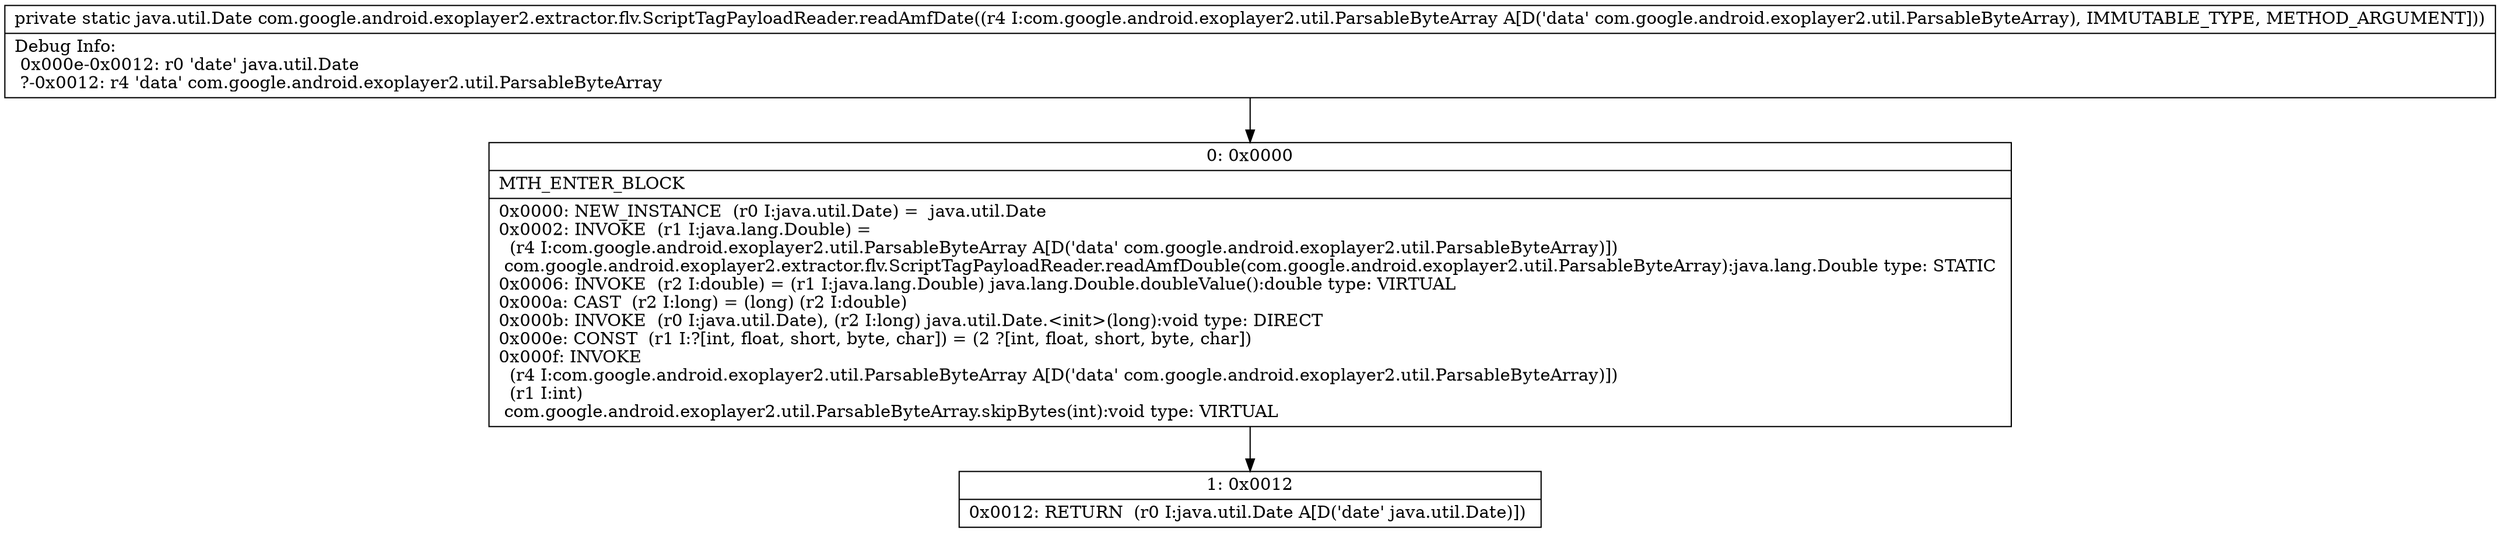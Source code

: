 digraph "CFG forcom.google.android.exoplayer2.extractor.flv.ScriptTagPayloadReader.readAmfDate(Lcom\/google\/android\/exoplayer2\/util\/ParsableByteArray;)Ljava\/util\/Date;" {
Node_0 [shape=record,label="{0\:\ 0x0000|MTH_ENTER_BLOCK\l|0x0000: NEW_INSTANCE  (r0 I:java.util.Date) =  java.util.Date \l0x0002: INVOKE  (r1 I:java.lang.Double) = \l  (r4 I:com.google.android.exoplayer2.util.ParsableByteArray A[D('data' com.google.android.exoplayer2.util.ParsableByteArray)])\l com.google.android.exoplayer2.extractor.flv.ScriptTagPayloadReader.readAmfDouble(com.google.android.exoplayer2.util.ParsableByteArray):java.lang.Double type: STATIC \l0x0006: INVOKE  (r2 I:double) = (r1 I:java.lang.Double) java.lang.Double.doubleValue():double type: VIRTUAL \l0x000a: CAST  (r2 I:long) = (long) (r2 I:double) \l0x000b: INVOKE  (r0 I:java.util.Date), (r2 I:long) java.util.Date.\<init\>(long):void type: DIRECT \l0x000e: CONST  (r1 I:?[int, float, short, byte, char]) = (2 ?[int, float, short, byte, char]) \l0x000f: INVOKE  \l  (r4 I:com.google.android.exoplayer2.util.ParsableByteArray A[D('data' com.google.android.exoplayer2.util.ParsableByteArray)])\l  (r1 I:int)\l com.google.android.exoplayer2.util.ParsableByteArray.skipBytes(int):void type: VIRTUAL \l}"];
Node_1 [shape=record,label="{1\:\ 0x0012|0x0012: RETURN  (r0 I:java.util.Date A[D('date' java.util.Date)]) \l}"];
MethodNode[shape=record,label="{private static java.util.Date com.google.android.exoplayer2.extractor.flv.ScriptTagPayloadReader.readAmfDate((r4 I:com.google.android.exoplayer2.util.ParsableByteArray A[D('data' com.google.android.exoplayer2.util.ParsableByteArray), IMMUTABLE_TYPE, METHOD_ARGUMENT]))  | Debug Info:\l  0x000e\-0x0012: r0 'date' java.util.Date\l  ?\-0x0012: r4 'data' com.google.android.exoplayer2.util.ParsableByteArray\l}"];
MethodNode -> Node_0;
Node_0 -> Node_1;
}

